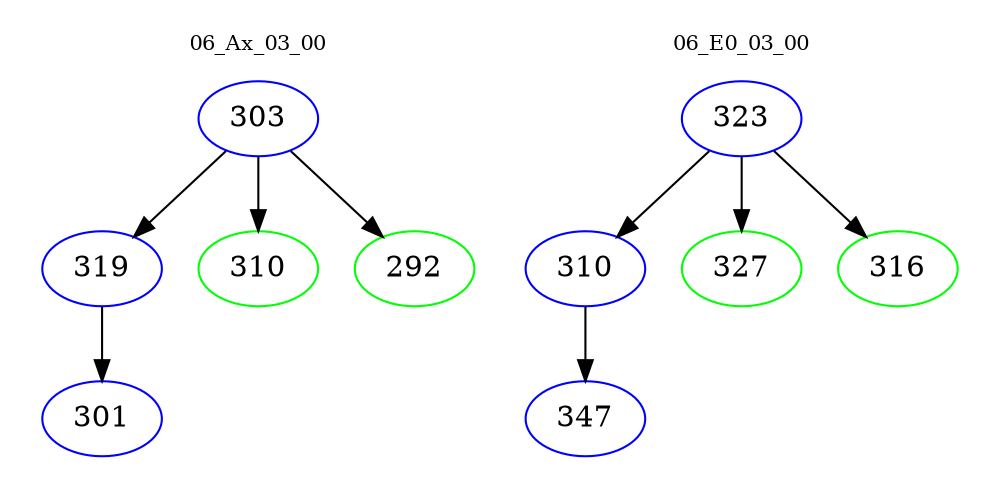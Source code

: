 digraph{
subgraph cluster_0 {
color = white
label = "06_Ax_03_00";
fontsize=10;
T0_303 [label="303", color="blue"]
T0_303 -> T0_319 [color="black"]
T0_319 [label="319", color="blue"]
T0_319 -> T0_301 [color="black"]
T0_301 [label="301", color="blue"]
T0_303 -> T0_310 [color="black"]
T0_310 [label="310", color="green"]
T0_303 -> T0_292 [color="black"]
T0_292 [label="292", color="green"]
}
subgraph cluster_1 {
color = white
label = "06_E0_03_00";
fontsize=10;
T1_323 [label="323", color="blue"]
T1_323 -> T1_310 [color="black"]
T1_310 [label="310", color="blue"]
T1_310 -> T1_347 [color="black"]
T1_347 [label="347", color="blue"]
T1_323 -> T1_327 [color="black"]
T1_327 [label="327", color="green"]
T1_323 -> T1_316 [color="black"]
T1_316 [label="316", color="green"]
}
}
